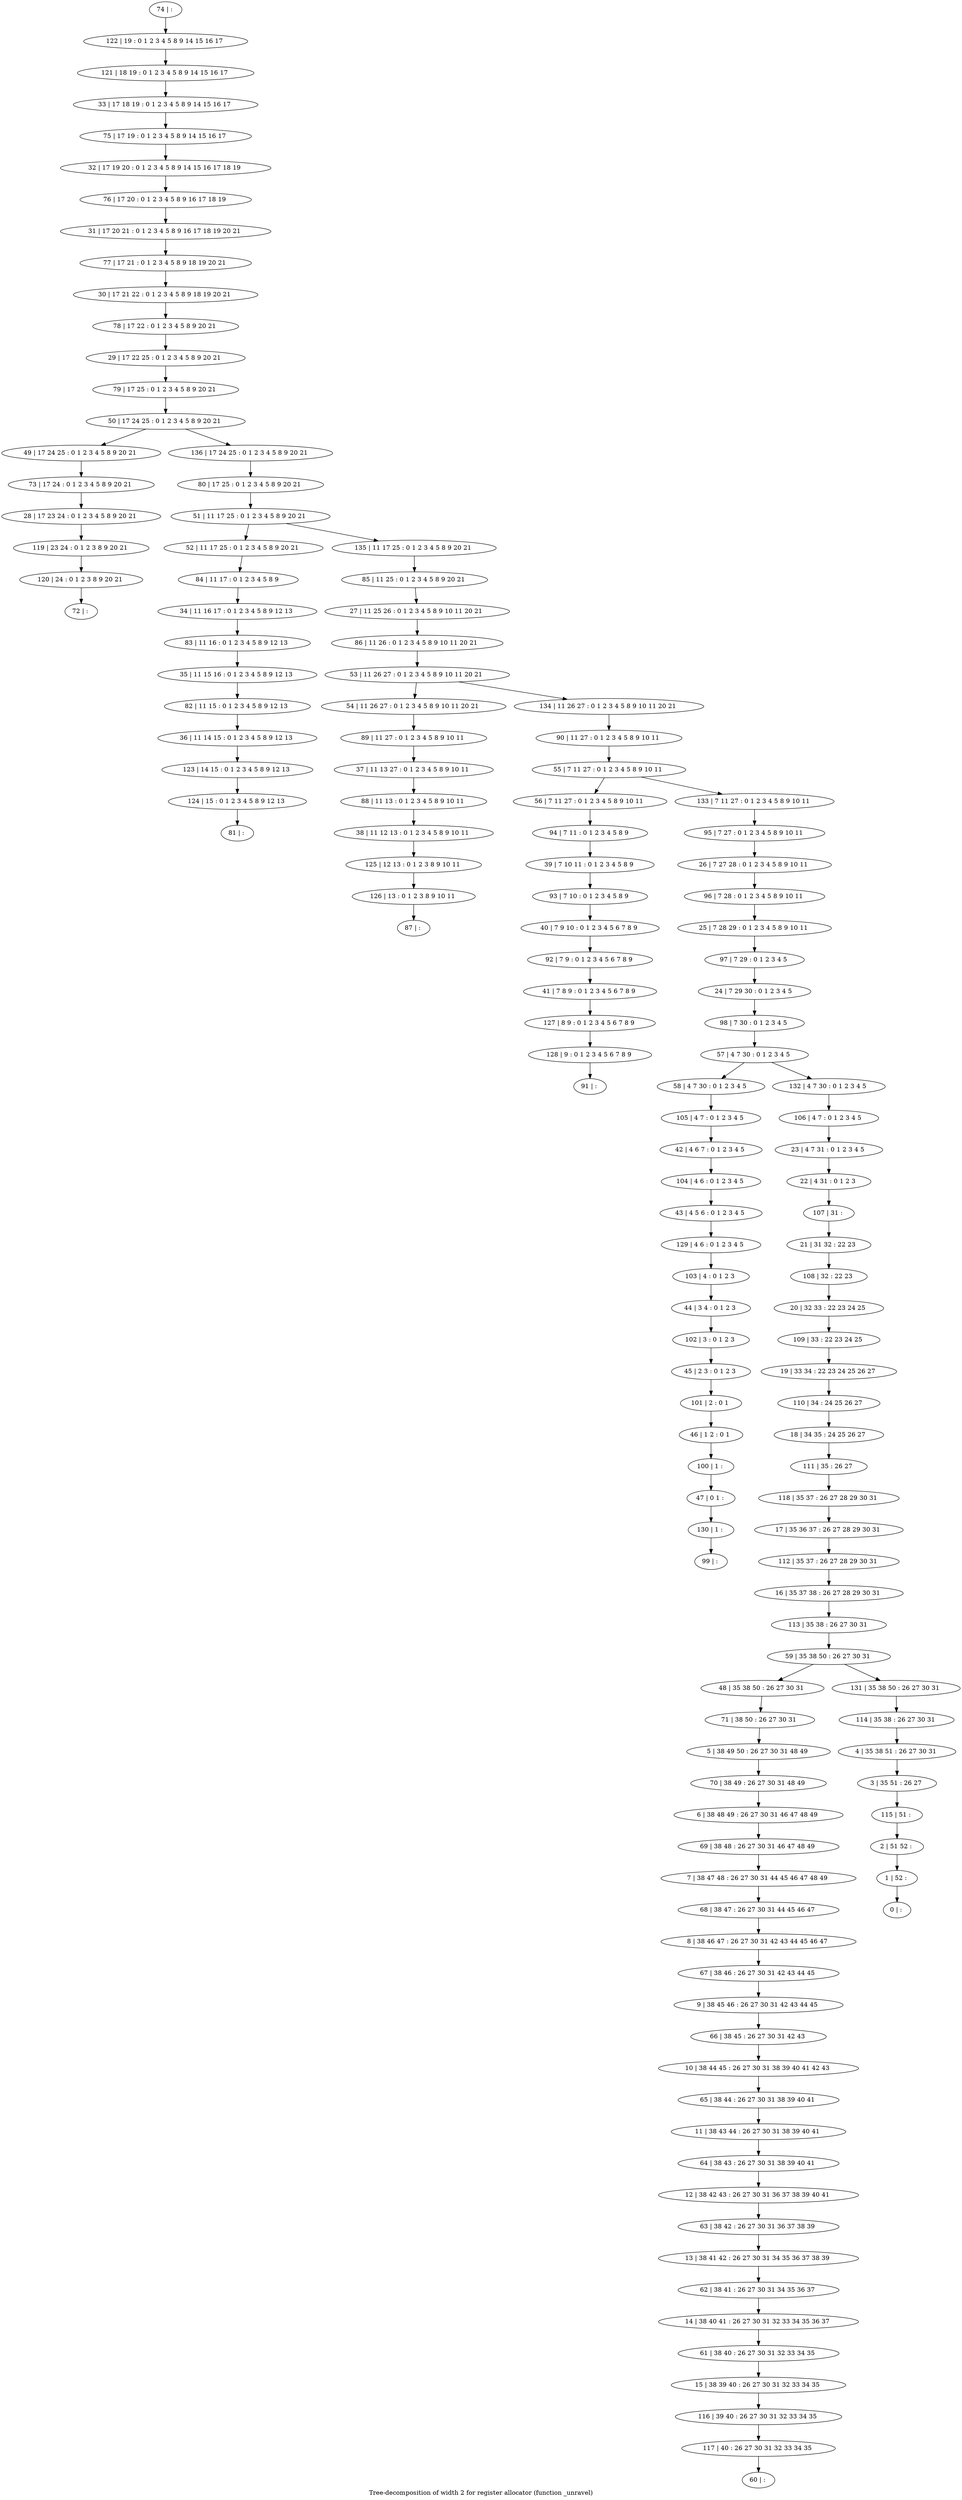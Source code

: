 digraph G {
graph [label="Tree-decomposition of width 2 for register allocator (function _unravel)"]
0[label="0 | : "];
1[label="1 | 52 : "];
2[label="2 | 51 52 : "];
3[label="3 | 35 51 : 26 27 "];
4[label="4 | 35 38 51 : 26 27 30 31 "];
5[label="5 | 38 49 50 : 26 27 30 31 48 49 "];
6[label="6 | 38 48 49 : 26 27 30 31 46 47 48 49 "];
7[label="7 | 38 47 48 : 26 27 30 31 44 45 46 47 48 49 "];
8[label="8 | 38 46 47 : 26 27 30 31 42 43 44 45 46 47 "];
9[label="9 | 38 45 46 : 26 27 30 31 42 43 44 45 "];
10[label="10 | 38 44 45 : 26 27 30 31 38 39 40 41 42 43 "];
11[label="11 | 38 43 44 : 26 27 30 31 38 39 40 41 "];
12[label="12 | 38 42 43 : 26 27 30 31 36 37 38 39 40 41 "];
13[label="13 | 38 41 42 : 26 27 30 31 34 35 36 37 38 39 "];
14[label="14 | 38 40 41 : 26 27 30 31 32 33 34 35 36 37 "];
15[label="15 | 38 39 40 : 26 27 30 31 32 33 34 35 "];
16[label="16 | 35 37 38 : 26 27 28 29 30 31 "];
17[label="17 | 35 36 37 : 26 27 28 29 30 31 "];
18[label="18 | 34 35 : 24 25 26 27 "];
19[label="19 | 33 34 : 22 23 24 25 26 27 "];
20[label="20 | 32 33 : 22 23 24 25 "];
21[label="21 | 31 32 : 22 23 "];
22[label="22 | 4 31 : 0 1 2 3 "];
23[label="23 | 4 7 31 : 0 1 2 3 4 5 "];
24[label="24 | 7 29 30 : 0 1 2 3 4 5 "];
25[label="25 | 7 28 29 : 0 1 2 3 4 5 8 9 10 11 "];
26[label="26 | 7 27 28 : 0 1 2 3 4 5 8 9 10 11 "];
27[label="27 | 11 25 26 : 0 1 2 3 4 5 8 9 10 11 20 21 "];
28[label="28 | 17 23 24 : 0 1 2 3 4 5 8 9 20 21 "];
29[label="29 | 17 22 25 : 0 1 2 3 4 5 8 9 20 21 "];
30[label="30 | 17 21 22 : 0 1 2 3 4 5 8 9 18 19 20 21 "];
31[label="31 | 17 20 21 : 0 1 2 3 4 5 8 9 16 17 18 19 20 21 "];
32[label="32 | 17 19 20 : 0 1 2 3 4 5 8 9 14 15 16 17 18 19 "];
33[label="33 | 17 18 19 : 0 1 2 3 4 5 8 9 14 15 16 17 "];
34[label="34 | 11 16 17 : 0 1 2 3 4 5 8 9 12 13 "];
35[label="35 | 11 15 16 : 0 1 2 3 4 5 8 9 12 13 "];
36[label="36 | 11 14 15 : 0 1 2 3 4 5 8 9 12 13 "];
37[label="37 | 11 13 27 : 0 1 2 3 4 5 8 9 10 11 "];
38[label="38 | 11 12 13 : 0 1 2 3 4 5 8 9 10 11 "];
39[label="39 | 7 10 11 : 0 1 2 3 4 5 8 9 "];
40[label="40 | 7 9 10 : 0 1 2 3 4 5 6 7 8 9 "];
41[label="41 | 7 8 9 : 0 1 2 3 4 5 6 7 8 9 "];
42[label="42 | 4 6 7 : 0 1 2 3 4 5 "];
43[label="43 | 4 5 6 : 0 1 2 3 4 5 "];
44[label="44 | 3 4 : 0 1 2 3 "];
45[label="45 | 2 3 : 0 1 2 3 "];
46[label="46 | 1 2 : 0 1 "];
47[label="47 | 0 1 : "];
48[label="48 | 35 38 50 : 26 27 30 31 "];
49[label="49 | 17 24 25 : 0 1 2 3 4 5 8 9 20 21 "];
50[label="50 | 17 24 25 : 0 1 2 3 4 5 8 9 20 21 "];
51[label="51 | 11 17 25 : 0 1 2 3 4 5 8 9 20 21 "];
52[label="52 | 11 17 25 : 0 1 2 3 4 5 8 9 20 21 "];
53[label="53 | 11 26 27 : 0 1 2 3 4 5 8 9 10 11 20 21 "];
54[label="54 | 11 26 27 : 0 1 2 3 4 5 8 9 10 11 20 21 "];
55[label="55 | 7 11 27 : 0 1 2 3 4 5 8 9 10 11 "];
56[label="56 | 7 11 27 : 0 1 2 3 4 5 8 9 10 11 "];
57[label="57 | 4 7 30 : 0 1 2 3 4 5 "];
58[label="58 | 4 7 30 : 0 1 2 3 4 5 "];
59[label="59 | 35 38 50 : 26 27 30 31 "];
60[label="60 | : "];
61[label="61 | 38 40 : 26 27 30 31 32 33 34 35 "];
62[label="62 | 38 41 : 26 27 30 31 34 35 36 37 "];
63[label="63 | 38 42 : 26 27 30 31 36 37 38 39 "];
64[label="64 | 38 43 : 26 27 30 31 38 39 40 41 "];
65[label="65 | 38 44 : 26 27 30 31 38 39 40 41 "];
66[label="66 | 38 45 : 26 27 30 31 42 43 "];
67[label="67 | 38 46 : 26 27 30 31 42 43 44 45 "];
68[label="68 | 38 47 : 26 27 30 31 44 45 46 47 "];
69[label="69 | 38 48 : 26 27 30 31 46 47 48 49 "];
70[label="70 | 38 49 : 26 27 30 31 48 49 "];
71[label="71 | 38 50 : 26 27 30 31 "];
72[label="72 | : "];
73[label="73 | 17 24 : 0 1 2 3 4 5 8 9 20 21 "];
74[label="74 | : "];
75[label="75 | 17 19 : 0 1 2 3 4 5 8 9 14 15 16 17 "];
76[label="76 | 17 20 : 0 1 2 3 4 5 8 9 16 17 18 19 "];
77[label="77 | 17 21 : 0 1 2 3 4 5 8 9 18 19 20 21 "];
78[label="78 | 17 22 : 0 1 2 3 4 5 8 9 20 21 "];
79[label="79 | 17 25 : 0 1 2 3 4 5 8 9 20 21 "];
80[label="80 | 17 25 : 0 1 2 3 4 5 8 9 20 21 "];
81[label="81 | : "];
82[label="82 | 11 15 : 0 1 2 3 4 5 8 9 12 13 "];
83[label="83 | 11 16 : 0 1 2 3 4 5 8 9 12 13 "];
84[label="84 | 11 17 : 0 1 2 3 4 5 8 9 "];
85[label="85 | 11 25 : 0 1 2 3 4 5 8 9 20 21 "];
86[label="86 | 11 26 : 0 1 2 3 4 5 8 9 10 11 20 21 "];
87[label="87 | : "];
88[label="88 | 11 13 : 0 1 2 3 4 5 8 9 10 11 "];
89[label="89 | 11 27 : 0 1 2 3 4 5 8 9 10 11 "];
90[label="90 | 11 27 : 0 1 2 3 4 5 8 9 10 11 "];
91[label="91 | : "];
92[label="92 | 7 9 : 0 1 2 3 4 5 6 7 8 9 "];
93[label="93 | 7 10 : 0 1 2 3 4 5 8 9 "];
94[label="94 | 7 11 : 0 1 2 3 4 5 8 9 "];
95[label="95 | 7 27 : 0 1 2 3 4 5 8 9 10 11 "];
96[label="96 | 7 28 : 0 1 2 3 4 5 8 9 10 11 "];
97[label="97 | 7 29 : 0 1 2 3 4 5 "];
98[label="98 | 7 30 : 0 1 2 3 4 5 "];
99[label="99 | : "];
100[label="100 | 1 : "];
101[label="101 | 2 : 0 1 "];
102[label="102 | 3 : 0 1 2 3 "];
103[label="103 | 4 : 0 1 2 3 "];
104[label="104 | 4 6 : 0 1 2 3 4 5 "];
105[label="105 | 4 7 : 0 1 2 3 4 5 "];
106[label="106 | 4 7 : 0 1 2 3 4 5 "];
107[label="107 | 31 : "];
108[label="108 | 32 : 22 23 "];
109[label="109 | 33 : 22 23 24 25 "];
110[label="110 | 34 : 24 25 26 27 "];
111[label="111 | 35 : 26 27 "];
112[label="112 | 35 37 : 26 27 28 29 30 31 "];
113[label="113 | 35 38 : 26 27 30 31 "];
114[label="114 | 35 38 : 26 27 30 31 "];
115[label="115 | 51 : "];
116[label="116 | 39 40 : 26 27 30 31 32 33 34 35 "];
117[label="117 | 40 : 26 27 30 31 32 33 34 35 "];
118[label="118 | 35 37 : 26 27 28 29 30 31 "];
119[label="119 | 23 24 : 0 1 2 3 8 9 20 21 "];
120[label="120 | 24 : 0 1 2 3 8 9 20 21 "];
121[label="121 | 18 19 : 0 1 2 3 4 5 8 9 14 15 16 17 "];
122[label="122 | 19 : 0 1 2 3 4 5 8 9 14 15 16 17 "];
123[label="123 | 14 15 : 0 1 2 3 4 5 8 9 12 13 "];
124[label="124 | 15 : 0 1 2 3 4 5 8 9 12 13 "];
125[label="125 | 12 13 : 0 1 2 3 8 9 10 11 "];
126[label="126 | 13 : 0 1 2 3 8 9 10 11 "];
127[label="127 | 8 9 : 0 1 2 3 4 5 6 7 8 9 "];
128[label="128 | 9 : 0 1 2 3 4 5 6 7 8 9 "];
129[label="129 | 4 6 : 0 1 2 3 4 5 "];
130[label="130 | 1 : "];
131[label="131 | 35 38 50 : 26 27 30 31 "];
132[label="132 | 4 7 30 : 0 1 2 3 4 5 "];
133[label="133 | 7 11 27 : 0 1 2 3 4 5 8 9 10 11 "];
134[label="134 | 11 26 27 : 0 1 2 3 4 5 8 9 10 11 20 21 "];
135[label="135 | 11 17 25 : 0 1 2 3 4 5 8 9 20 21 "];
136[label="136 | 17 24 25 : 0 1 2 3 4 5 8 9 20 21 "];
61->15 ;
14->61 ;
62->14 ;
13->62 ;
63->13 ;
12->63 ;
64->12 ;
11->64 ;
65->11 ;
10->65 ;
66->10 ;
9->66 ;
67->9 ;
8->67 ;
68->8 ;
7->68 ;
69->7 ;
6->69 ;
70->6 ;
5->70 ;
71->5 ;
48->71 ;
73->28 ;
49->73 ;
82->36 ;
35->82 ;
83->35 ;
34->83 ;
84->34 ;
52->84 ;
88->38 ;
37->88 ;
89->37 ;
54->89 ;
92->41 ;
40->92 ;
93->40 ;
39->93 ;
94->39 ;
56->94 ;
100->47 ;
46->100 ;
101->46 ;
45->101 ;
102->45 ;
44->102 ;
103->44 ;
104->43 ;
42->104 ;
105->42 ;
58->105 ;
15->116 ;
117->60 ;
116->117 ;
28->119 ;
120->72 ;
119->120 ;
36->123 ;
124->81 ;
123->124 ;
38->125 ;
126->87 ;
125->126 ;
41->127 ;
128->91 ;
127->128 ;
129->103 ;
43->129 ;
130->99 ;
47->130 ;
74->122 ;
122->121 ;
121->33 ;
33->75 ;
75->32 ;
32->76 ;
76->31 ;
31->77 ;
77->30 ;
30->78 ;
78->29 ;
29->79 ;
79->50 ;
80->51 ;
85->27 ;
27->86 ;
86->53 ;
90->55 ;
95->26 ;
26->96 ;
96->25 ;
25->97 ;
97->24 ;
24->98 ;
98->57 ;
106->23 ;
23->22 ;
22->107 ;
107->21 ;
21->108 ;
108->20 ;
20->109 ;
109->19 ;
19->110 ;
110->18 ;
18->111 ;
111->118 ;
118->17 ;
17->112 ;
112->16 ;
16->113 ;
113->59 ;
114->4 ;
4->3 ;
3->115 ;
115->2 ;
2->1 ;
1->0 ;
131->114 ;
132->106 ;
133->95 ;
134->90 ;
135->85 ;
136->80 ;
59->48 ;
59->131 ;
57->58 ;
57->132 ;
55->56 ;
55->133 ;
53->54 ;
53->134 ;
51->52 ;
51->135 ;
50->49 ;
50->136 ;
}
